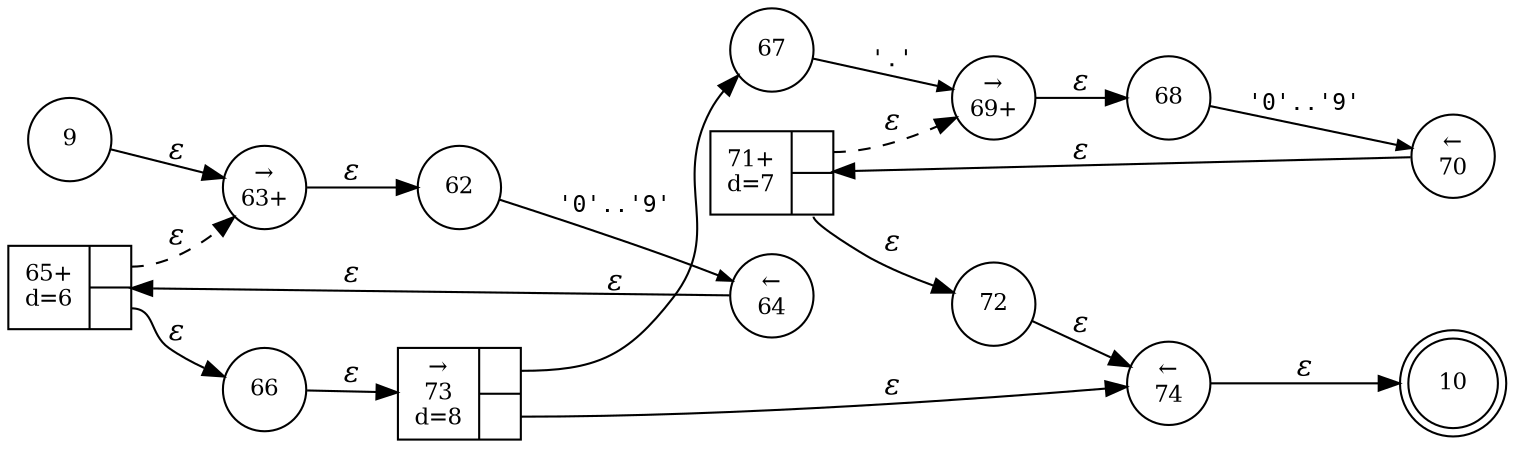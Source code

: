digraph ATN {
rankdir=LR;
s10[fontsize=11, label="10", shape=doublecircle, fixedsize=true, width=.6];
s64[fontsize=11,label="&larr;\n64", shape=circle, fixedsize=true, width=.55, peripheries=1];
s65[fontsize=11,label="{65+\nd=6|{<p0>|<p1>}}", shape=record, fixedsize=false, peripheries=1];
s66[fontsize=11,label="66", shape=circle, fixedsize=true, width=.55, peripheries=1];
s67[fontsize=11,label="67", shape=circle, fixedsize=true, width=.55, peripheries=1];
s68[fontsize=11,label="68", shape=circle, fixedsize=true, width=.55, peripheries=1];
s69[fontsize=11,label="&rarr;\n69+", shape=circle, fixedsize=true, width=.55, peripheries=1];
s70[fontsize=11,label="&larr;\n70", shape=circle, fixedsize=true, width=.55, peripheries=1];
s71[fontsize=11,label="{71+\nd=7|{<p0>|<p1>}}", shape=record, fixedsize=false, peripheries=1];
s72[fontsize=11,label="72", shape=circle, fixedsize=true, width=.55, peripheries=1];
s9[fontsize=11,label="9", shape=circle, fixedsize=true, width=.55, peripheries=1];
s73[fontsize=11,label="{&rarr;\n73\nd=8|{<p0>|<p1>}}", shape=record, fixedsize=false, peripheries=1];
s74[fontsize=11,label="&larr;\n74", shape=circle, fixedsize=true, width=.55, peripheries=1];
s62[fontsize=11,label="62", shape=circle, fixedsize=true, width=.55, peripheries=1];
s63[fontsize=11,label="&rarr;\n63+", shape=circle, fixedsize=true, width=.55, peripheries=1];
s9 -> s63 [fontname="Times-Italic", label="&epsilon;"];
s63 -> s62 [fontname="Times-Italic", label="&epsilon;"];
s62 -> s64 [fontsize=11, fontname="Courier", arrowsize=.7, label = "'0'..'9'", arrowhead = normal];
s64 -> s65 [fontname="Times-Italic", label="&epsilon;"];
s65:p0 -> s63 [fontname="Times-Italic", label="&epsilon;", style="dashed"];
s65:p1 -> s66 [fontname="Times-Italic", label="&epsilon;"];
s66 -> s73 [fontname="Times-Italic", label="&epsilon;"];
s73:p0 -> s67 [fontname="Times-Italic", label="&epsilon;"];
s73:p1 -> s74 [fontname="Times-Italic", label="&epsilon;"];
s67 -> s69 [fontsize=11, fontname="Courier", arrowsize=.7, label = "'.'", arrowhead = normal];
s74 -> s10 [fontname="Times-Italic", label="&epsilon;"];
s69 -> s68 [fontname="Times-Italic", label="&epsilon;"];
s68 -> s70 [fontsize=11, fontname="Courier", arrowsize=.7, label = "'0'..'9'", arrowhead = normal];
s70 -> s71 [fontname="Times-Italic", label="&epsilon;"];
s71:p0 -> s69 [fontname="Times-Italic", label="&epsilon;", style="dashed"];
s71:p1 -> s72 [fontname="Times-Italic", label="&epsilon;"];
s72 -> s74 [fontname="Times-Italic", label="&epsilon;"];
}